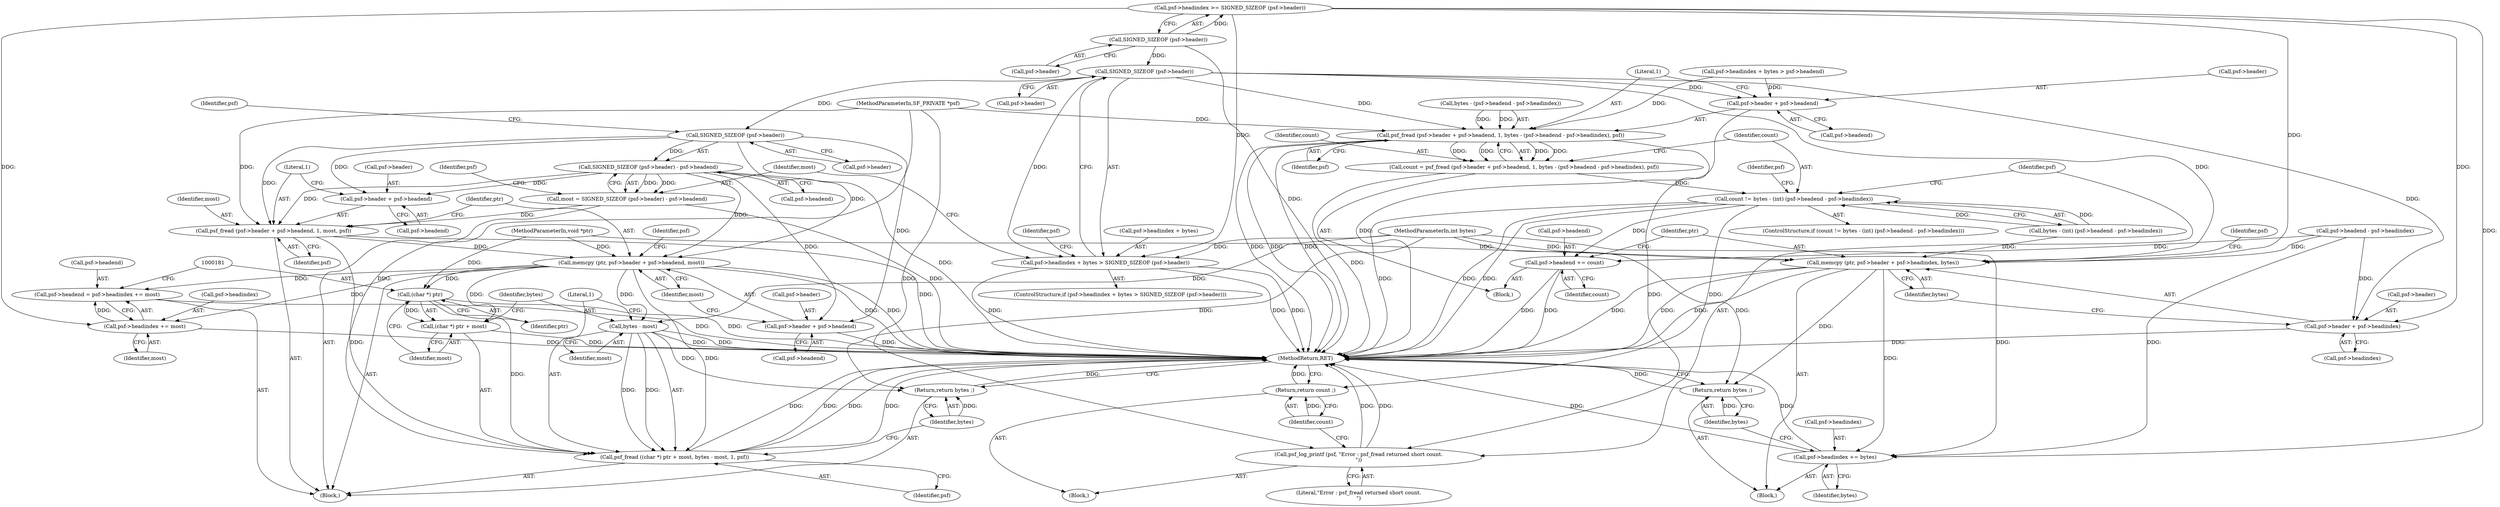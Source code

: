 digraph "1_libsndfile_708e996c87c5fae77b104ccfeb8f6db784c32074_13@pointer" {
"1000132" [label="(Call,SIGNED_SIZEOF (psf->header))"];
"1000115" [label="(Call,SIGNED_SIZEOF (psf->header))"];
"1000126" [label="(Call,psf->headindex + bytes > SIGNED_SIZEOF (psf->header))"];
"1000141" [label="(Call,SIGNED_SIZEOF (psf->header))"];
"1000140" [label="(Call,SIGNED_SIZEOF (psf->header) - psf->headend)"];
"1000138" [label="(Call,most = SIGNED_SIZEOF (psf->header) - psf->headend)"];
"1000148" [label="(Call,psf_fread (psf->header + psf->headend, 1, most, psf))"];
"1000159" [label="(Call,memcpy (ptr, psf->header + psf->headend, most))"];
"1000169" [label="(Call,psf->headend = psf->headindex += most)"];
"1000173" [label="(Call,psf->headindex += most)"];
"1000178" [label="(Call,psf_fread ((char *) ptr + most, bytes - most, 1, psf))"];
"1000180" [label="(Call,(char *) ptr)"];
"1000179" [label="(Call,(char *) ptr + most)"];
"1000184" [label="(Call,bytes - most)"];
"1000189" [label="(Return,return bytes ;)"];
"1000149" [label="(Call,psf->header + psf->headend)"];
"1000161" [label="(Call,psf->header + psf->headend)"];
"1000204" [label="(Call,psf_fread (psf->header + psf->headend, 1, bytes - (psf->headend - psf->headindex), psf))"];
"1000202" [label="(Call,count = psf_fread (psf->header + psf->headend, 1, bytes - (psf->headend - psf->headindex), psf))"];
"1000224" [label="(Call,count != bytes - (int) (psf->headend - psf->headindex))"];
"1000241" [label="(Return,return count ;)"];
"1000243" [label="(Call,psf->headend += count)"];
"1000238" [label="(Call,psf_log_printf (psf, \"Error : psf_fread returned short count.\n\"))"];
"1000205" [label="(Call,psf->header + psf->headend)"];
"1000248" [label="(Call,memcpy (ptr, psf->header + psf->headindex, bytes))"];
"1000258" [label="(Call,psf->headindex += bytes)"];
"1000263" [label="(Return,return bytes ;)"];
"1000250" [label="(Call,psf->header + psf->headindex)"];
"1000205" [label="(Call,psf->header + psf->headend)"];
"1000142" [label="(Call,psf->header)"];
"1000148" [label="(Call,psf_fread (psf->header + psf->headend, 1, most, psf))"];
"1000195" [label="(Identifier,psf)"];
"1000185" [label="(Identifier,bytes)"];
"1000169" [label="(Call,psf->headend = psf->headindex += most)"];
"1000259" [label="(Call,psf->headindex)"];
"1000240" [label="(Literal,\"Error : psf_fread returned short count.\n\")"];
"1000161" [label="(Call,psf->header + psf->headend)"];
"1000186" [label="(Identifier,most)"];
"1000177" [label="(Identifier,most)"];
"1000204" [label="(Call,psf_fread (psf->header + psf->headend, 1, bytes - (psf->headend - psf->headindex), psf))"];
"1000248" [label="(Call,memcpy (ptr, psf->header + psf->headindex, bytes))"];
"1000103" [label="(MethodParameterIn,void *ptr)"];
"1000157" [label="(Identifier,most)"];
"1000251" [label="(Call,psf->header)"];
"1000190" [label="(Identifier,bytes)"];
"1000254" [label="(Call,psf->headindex)"];
"1000182" [label="(Identifier,ptr)"];
"1000203" [label="(Identifier,count)"];
"1000139" [label="(Identifier,most)"];
"1000171" [label="(Identifier,psf)"];
"1000225" [label="(Identifier,count)"];
"1000162" [label="(Call,psf->header)"];
"1000187" [label="(Literal,1)"];
"1000104" [label="(MethodParameterIn,int bytes)"];
"1000153" [label="(Call,psf->headend)"];
"1000250" [label="(Call,psf->header + psf->headindex)"];
"1000150" [label="(Call,psf->header)"];
"1000160" [label="(Identifier,ptr)"];
"1000238" [label="(Call,psf_log_printf (psf, \"Error : psf_fread returned short count.\n\"))"];
"1000222" [label="(Identifier,psf)"];
"1000165" [label="(Call,psf->headend)"];
"1000146" [label="(Identifier,psf)"];
"1000102" [label="(MethodParameterIn,SF_PRIVATE *psf)"];
"1000188" [label="(Identifier,psf)"];
"1000168" [label="(Identifier,most)"];
"1000249" [label="(Identifier,ptr)"];
"1000226" [label="(Call,bytes - (int) (psf->headend - psf->headindex))"];
"1000170" [label="(Call,psf->headend)"];
"1000206" [label="(Call,psf->header)"];
"1000237" [label="(Block,)"];
"1000159" [label="(Call,memcpy (ptr, psf->header + psf->headend, most))"];
"1000192" [label="(Call,psf->headindex + bytes > psf->headend)"];
"1000140" [label="(Call,SIGNED_SIZEOF (psf->header) - psf->headend)"];
"1000241" [label="(Return,return count ;)"];
"1000257" [label="(Identifier,bytes)"];
"1000209" [label="(Call,psf->headend)"];
"1000265" [label="(MethodReturn,RET)"];
"1000145" [label="(Call,psf->headend)"];
"1000180" [label="(Call,(char *) ptr)"];
"1000262" [label="(Identifier,bytes)"];
"1000244" [label="(Call,psf->headend)"];
"1000125" [label="(ControlStructure,if (psf->headindex + bytes > SIGNED_SIZEOF (psf->header)))"];
"1000243" [label="(Call,psf->headend += count)"];
"1000116" [label="(Call,psf->header)"];
"1000173" [label="(Call,psf->headindex += most)"];
"1000127" [label="(Call,psf->headindex + bytes)"];
"1000115" [label="(Call,SIGNED_SIZEOF (psf->header))"];
"1000230" [label="(Call,psf->headend - psf->headindex)"];
"1000105" [label="(Block,)"];
"1000158" [label="(Identifier,psf)"];
"1000126" [label="(Call,psf->headindex + bytes > SIGNED_SIZEOF (psf->header))"];
"1000201" [label="(Block,)"];
"1000189" [label="(Return,return bytes ;)"];
"1000260" [label="(Identifier,psf)"];
"1000138" [label="(Call,most = SIGNED_SIZEOF (psf->header) - psf->headend)"];
"1000245" [label="(Identifier,psf)"];
"1000149" [label="(Call,psf->header + psf->headend)"];
"1000179" [label="(Call,(char *) ptr + most)"];
"1000224" [label="(Call,count != bytes - (int) (psf->headend - psf->headindex))"];
"1000174" [label="(Call,psf->headindex)"];
"1000202" [label="(Call,count = psf_fread (psf->header + psf->headend, 1, bytes - (psf->headend - psf->headindex), psf))"];
"1000239" [label="(Identifier,psf)"];
"1000178" [label="(Call,psf_fread ((char *) ptr + most, bytes - most, 1, psf))"];
"1000213" [label="(Call,bytes - (psf->headend - psf->headindex))"];
"1000151" [label="(Identifier,psf)"];
"1000242" [label="(Identifier,count)"];
"1000264" [label="(Identifier,bytes)"];
"1000258" [label="(Call,psf->headindex += bytes)"];
"1000132" [label="(Call,SIGNED_SIZEOF (psf->header))"];
"1000212" [label="(Literal,1)"];
"1000141" [label="(Call,SIGNED_SIZEOF (psf->header))"];
"1000156" [label="(Literal,1)"];
"1000247" [label="(Identifier,count)"];
"1000263" [label="(Return,return bytes ;)"];
"1000133" [label="(Call,psf->header)"];
"1000184" [label="(Call,bytes - most)"];
"1000223" [label="(ControlStructure,if (count != bytes - (int) (psf->headend - psf->headindex)))"];
"1000136" [label="(Block,)"];
"1000183" [label="(Identifier,most)"];
"1000111" [label="(Call,psf->headindex >= SIGNED_SIZEOF (psf->header))"];
"1000132" -> "1000126"  [label="AST: "];
"1000132" -> "1000133"  [label="CFG: "];
"1000133" -> "1000132"  [label="AST: "];
"1000126" -> "1000132"  [label="CFG: "];
"1000132" -> "1000126"  [label="DDG: "];
"1000115" -> "1000132"  [label="DDG: "];
"1000132" -> "1000141"  [label="DDG: "];
"1000132" -> "1000204"  [label="DDG: "];
"1000132" -> "1000205"  [label="DDG: "];
"1000132" -> "1000248"  [label="DDG: "];
"1000132" -> "1000250"  [label="DDG: "];
"1000115" -> "1000111"  [label="AST: "];
"1000115" -> "1000116"  [label="CFG: "];
"1000116" -> "1000115"  [label="AST: "];
"1000111" -> "1000115"  [label="CFG: "];
"1000115" -> "1000265"  [label="DDG: "];
"1000115" -> "1000111"  [label="DDG: "];
"1000126" -> "1000125"  [label="AST: "];
"1000127" -> "1000126"  [label="AST: "];
"1000139" -> "1000126"  [label="CFG: "];
"1000195" -> "1000126"  [label="CFG: "];
"1000126" -> "1000265"  [label="DDG: "];
"1000126" -> "1000265"  [label="DDG: "];
"1000126" -> "1000265"  [label="DDG: "];
"1000111" -> "1000126"  [label="DDG: "];
"1000104" -> "1000126"  [label="DDG: "];
"1000141" -> "1000140"  [label="AST: "];
"1000141" -> "1000142"  [label="CFG: "];
"1000142" -> "1000141"  [label="AST: "];
"1000146" -> "1000141"  [label="CFG: "];
"1000141" -> "1000140"  [label="DDG: "];
"1000141" -> "1000148"  [label="DDG: "];
"1000141" -> "1000149"  [label="DDG: "];
"1000141" -> "1000159"  [label="DDG: "];
"1000141" -> "1000161"  [label="DDG: "];
"1000140" -> "1000138"  [label="AST: "];
"1000140" -> "1000145"  [label="CFG: "];
"1000145" -> "1000140"  [label="AST: "];
"1000138" -> "1000140"  [label="CFG: "];
"1000140" -> "1000265"  [label="DDG: "];
"1000140" -> "1000138"  [label="DDG: "];
"1000140" -> "1000138"  [label="DDG: "];
"1000140" -> "1000148"  [label="DDG: "];
"1000140" -> "1000149"  [label="DDG: "];
"1000140" -> "1000159"  [label="DDG: "];
"1000140" -> "1000161"  [label="DDG: "];
"1000138" -> "1000136"  [label="AST: "];
"1000139" -> "1000138"  [label="AST: "];
"1000151" -> "1000138"  [label="CFG: "];
"1000138" -> "1000265"  [label="DDG: "];
"1000138" -> "1000148"  [label="DDG: "];
"1000148" -> "1000136"  [label="AST: "];
"1000148" -> "1000158"  [label="CFG: "];
"1000149" -> "1000148"  [label="AST: "];
"1000156" -> "1000148"  [label="AST: "];
"1000157" -> "1000148"  [label="AST: "];
"1000158" -> "1000148"  [label="AST: "];
"1000160" -> "1000148"  [label="CFG: "];
"1000148" -> "1000265"  [label="DDG: "];
"1000102" -> "1000148"  [label="DDG: "];
"1000148" -> "1000159"  [label="DDG: "];
"1000148" -> "1000178"  [label="DDG: "];
"1000159" -> "1000136"  [label="AST: "];
"1000159" -> "1000168"  [label="CFG: "];
"1000160" -> "1000159"  [label="AST: "];
"1000161" -> "1000159"  [label="AST: "];
"1000168" -> "1000159"  [label="AST: "];
"1000171" -> "1000159"  [label="CFG: "];
"1000159" -> "1000265"  [label="DDG: "];
"1000159" -> "1000265"  [label="DDG: "];
"1000103" -> "1000159"  [label="DDG: "];
"1000159" -> "1000169"  [label="DDG: "];
"1000159" -> "1000173"  [label="DDG: "];
"1000159" -> "1000178"  [label="DDG: "];
"1000159" -> "1000180"  [label="DDG: "];
"1000159" -> "1000179"  [label="DDG: "];
"1000159" -> "1000184"  [label="DDG: "];
"1000169" -> "1000136"  [label="AST: "];
"1000169" -> "1000173"  [label="CFG: "];
"1000170" -> "1000169"  [label="AST: "];
"1000173" -> "1000169"  [label="AST: "];
"1000181" -> "1000169"  [label="CFG: "];
"1000169" -> "1000265"  [label="DDG: "];
"1000173" -> "1000169"  [label="DDG: "];
"1000173" -> "1000177"  [label="CFG: "];
"1000174" -> "1000173"  [label="AST: "];
"1000177" -> "1000173"  [label="AST: "];
"1000173" -> "1000265"  [label="DDG: "];
"1000111" -> "1000173"  [label="DDG: "];
"1000178" -> "1000136"  [label="AST: "];
"1000178" -> "1000188"  [label="CFG: "];
"1000179" -> "1000178"  [label="AST: "];
"1000184" -> "1000178"  [label="AST: "];
"1000187" -> "1000178"  [label="AST: "];
"1000188" -> "1000178"  [label="AST: "];
"1000190" -> "1000178"  [label="CFG: "];
"1000178" -> "1000265"  [label="DDG: "];
"1000178" -> "1000265"  [label="DDG: "];
"1000178" -> "1000265"  [label="DDG: "];
"1000178" -> "1000265"  [label="DDG: "];
"1000180" -> "1000178"  [label="DDG: "];
"1000184" -> "1000178"  [label="DDG: "];
"1000184" -> "1000178"  [label="DDG: "];
"1000102" -> "1000178"  [label="DDG: "];
"1000180" -> "1000179"  [label="AST: "];
"1000180" -> "1000182"  [label="CFG: "];
"1000181" -> "1000180"  [label="AST: "];
"1000182" -> "1000180"  [label="AST: "];
"1000183" -> "1000180"  [label="CFG: "];
"1000180" -> "1000265"  [label="DDG: "];
"1000180" -> "1000179"  [label="DDG: "];
"1000103" -> "1000180"  [label="DDG: "];
"1000179" -> "1000183"  [label="CFG: "];
"1000183" -> "1000179"  [label="AST: "];
"1000185" -> "1000179"  [label="CFG: "];
"1000179" -> "1000265"  [label="DDG: "];
"1000184" -> "1000186"  [label="CFG: "];
"1000185" -> "1000184"  [label="AST: "];
"1000186" -> "1000184"  [label="AST: "];
"1000187" -> "1000184"  [label="CFG: "];
"1000184" -> "1000265"  [label="DDG: "];
"1000184" -> "1000265"  [label="DDG: "];
"1000104" -> "1000184"  [label="DDG: "];
"1000184" -> "1000189"  [label="DDG: "];
"1000189" -> "1000136"  [label="AST: "];
"1000189" -> "1000190"  [label="CFG: "];
"1000190" -> "1000189"  [label="AST: "];
"1000265" -> "1000189"  [label="CFG: "];
"1000189" -> "1000265"  [label="DDG: "];
"1000190" -> "1000189"  [label="DDG: "];
"1000104" -> "1000189"  [label="DDG: "];
"1000149" -> "1000153"  [label="CFG: "];
"1000150" -> "1000149"  [label="AST: "];
"1000153" -> "1000149"  [label="AST: "];
"1000156" -> "1000149"  [label="CFG: "];
"1000161" -> "1000165"  [label="CFG: "];
"1000162" -> "1000161"  [label="AST: "];
"1000165" -> "1000161"  [label="AST: "];
"1000168" -> "1000161"  [label="CFG: "];
"1000161" -> "1000265"  [label="DDG: "];
"1000204" -> "1000202"  [label="AST: "];
"1000204" -> "1000222"  [label="CFG: "];
"1000205" -> "1000204"  [label="AST: "];
"1000212" -> "1000204"  [label="AST: "];
"1000213" -> "1000204"  [label="AST: "];
"1000222" -> "1000204"  [label="AST: "];
"1000202" -> "1000204"  [label="CFG: "];
"1000204" -> "1000265"  [label="DDG: "];
"1000204" -> "1000265"  [label="DDG: "];
"1000204" -> "1000265"  [label="DDG: "];
"1000204" -> "1000202"  [label="DDG: "];
"1000204" -> "1000202"  [label="DDG: "];
"1000204" -> "1000202"  [label="DDG: "];
"1000204" -> "1000202"  [label="DDG: "];
"1000192" -> "1000204"  [label="DDG: "];
"1000213" -> "1000204"  [label="DDG: "];
"1000213" -> "1000204"  [label="DDG: "];
"1000102" -> "1000204"  [label="DDG: "];
"1000204" -> "1000238"  [label="DDG: "];
"1000202" -> "1000201"  [label="AST: "];
"1000203" -> "1000202"  [label="AST: "];
"1000225" -> "1000202"  [label="CFG: "];
"1000202" -> "1000265"  [label="DDG: "];
"1000202" -> "1000224"  [label="DDG: "];
"1000224" -> "1000223"  [label="AST: "];
"1000224" -> "1000226"  [label="CFG: "];
"1000225" -> "1000224"  [label="AST: "];
"1000226" -> "1000224"  [label="AST: "];
"1000239" -> "1000224"  [label="CFG: "];
"1000245" -> "1000224"  [label="CFG: "];
"1000224" -> "1000265"  [label="DDG: "];
"1000224" -> "1000265"  [label="DDG: "];
"1000224" -> "1000265"  [label="DDG: "];
"1000226" -> "1000224"  [label="DDG: "];
"1000226" -> "1000224"  [label="DDG: "];
"1000224" -> "1000241"  [label="DDG: "];
"1000224" -> "1000243"  [label="DDG: "];
"1000241" -> "1000237"  [label="AST: "];
"1000241" -> "1000242"  [label="CFG: "];
"1000242" -> "1000241"  [label="AST: "];
"1000265" -> "1000241"  [label="CFG: "];
"1000241" -> "1000265"  [label="DDG: "];
"1000242" -> "1000241"  [label="DDG: "];
"1000243" -> "1000201"  [label="AST: "];
"1000243" -> "1000247"  [label="CFG: "];
"1000244" -> "1000243"  [label="AST: "];
"1000247" -> "1000243"  [label="AST: "];
"1000249" -> "1000243"  [label="CFG: "];
"1000243" -> "1000265"  [label="DDG: "];
"1000243" -> "1000265"  [label="DDG: "];
"1000230" -> "1000243"  [label="DDG: "];
"1000238" -> "1000237"  [label="AST: "];
"1000238" -> "1000240"  [label="CFG: "];
"1000239" -> "1000238"  [label="AST: "];
"1000240" -> "1000238"  [label="AST: "];
"1000242" -> "1000238"  [label="CFG: "];
"1000238" -> "1000265"  [label="DDG: "];
"1000238" -> "1000265"  [label="DDG: "];
"1000102" -> "1000238"  [label="DDG: "];
"1000205" -> "1000209"  [label="CFG: "];
"1000206" -> "1000205"  [label="AST: "];
"1000209" -> "1000205"  [label="AST: "];
"1000212" -> "1000205"  [label="CFG: "];
"1000205" -> "1000265"  [label="DDG: "];
"1000192" -> "1000205"  [label="DDG: "];
"1000248" -> "1000105"  [label="AST: "];
"1000248" -> "1000257"  [label="CFG: "];
"1000249" -> "1000248"  [label="AST: "];
"1000250" -> "1000248"  [label="AST: "];
"1000257" -> "1000248"  [label="AST: "];
"1000260" -> "1000248"  [label="CFG: "];
"1000248" -> "1000265"  [label="DDG: "];
"1000248" -> "1000265"  [label="DDG: "];
"1000248" -> "1000265"  [label="DDG: "];
"1000103" -> "1000248"  [label="DDG: "];
"1000230" -> "1000248"  [label="DDG: "];
"1000111" -> "1000248"  [label="DDG: "];
"1000226" -> "1000248"  [label="DDG: "];
"1000104" -> "1000248"  [label="DDG: "];
"1000248" -> "1000258"  [label="DDG: "];
"1000248" -> "1000263"  [label="DDG: "];
"1000258" -> "1000105"  [label="AST: "];
"1000258" -> "1000262"  [label="CFG: "];
"1000259" -> "1000258"  [label="AST: "];
"1000262" -> "1000258"  [label="AST: "];
"1000264" -> "1000258"  [label="CFG: "];
"1000258" -> "1000265"  [label="DDG: "];
"1000258" -> "1000265"  [label="DDG: "];
"1000104" -> "1000258"  [label="DDG: "];
"1000230" -> "1000258"  [label="DDG: "];
"1000111" -> "1000258"  [label="DDG: "];
"1000263" -> "1000105"  [label="AST: "];
"1000263" -> "1000264"  [label="CFG: "];
"1000264" -> "1000263"  [label="AST: "];
"1000265" -> "1000263"  [label="CFG: "];
"1000263" -> "1000265"  [label="DDG: "];
"1000264" -> "1000263"  [label="DDG: "];
"1000104" -> "1000263"  [label="DDG: "];
"1000250" -> "1000254"  [label="CFG: "];
"1000251" -> "1000250"  [label="AST: "];
"1000254" -> "1000250"  [label="AST: "];
"1000257" -> "1000250"  [label="CFG: "];
"1000250" -> "1000265"  [label="DDG: "];
"1000230" -> "1000250"  [label="DDG: "];
"1000111" -> "1000250"  [label="DDG: "];
}

